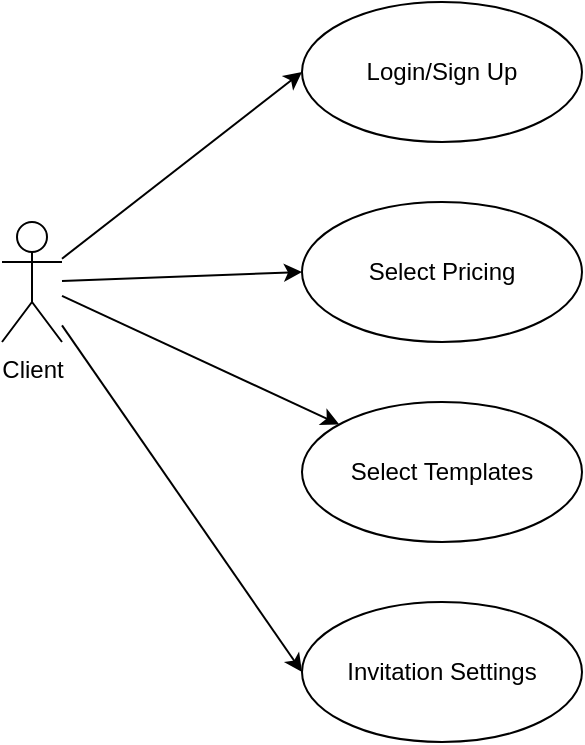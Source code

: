 <mxfile version="16.5.6" type="github">
  <diagram id="xxxegCwPHcOLt9VH7blq" name="Page-1">
    <mxGraphModel dx="1422" dy="754" grid="1" gridSize="10" guides="1" tooltips="1" connect="1" arrows="1" fold="1" page="1" pageScale="1" pageWidth="850" pageHeight="1100" math="0" shadow="0">
      <root>
        <mxCell id="0" />
        <mxCell id="1" parent="0" />
        <mxCell id="k5JvkhuF6OPTIhm1DXhz-4" style="edgeStyle=none;rounded=0;orthogonalLoop=1;jettySize=auto;html=1;" edge="1" parent="1" source="k5JvkhuF6OPTIhm1DXhz-1" target="k5JvkhuF6OPTIhm1DXhz-2">
          <mxGeometry relative="1" as="geometry" />
        </mxCell>
        <mxCell id="k5JvkhuF6OPTIhm1DXhz-6" style="edgeStyle=none;rounded=0;orthogonalLoop=1;jettySize=auto;html=1;entryX=0;entryY=0.5;entryDx=0;entryDy=0;" edge="1" parent="1" source="k5JvkhuF6OPTIhm1DXhz-1" target="k5JvkhuF6OPTIhm1DXhz-5">
          <mxGeometry relative="1" as="geometry" />
        </mxCell>
        <mxCell id="k5JvkhuF6OPTIhm1DXhz-8" style="edgeStyle=none;rounded=0;orthogonalLoop=1;jettySize=auto;html=1;entryX=0;entryY=0.5;entryDx=0;entryDy=0;" edge="1" parent="1" source="k5JvkhuF6OPTIhm1DXhz-1" target="k5JvkhuF6OPTIhm1DXhz-7">
          <mxGeometry relative="1" as="geometry" />
        </mxCell>
        <mxCell id="k5JvkhuF6OPTIhm1DXhz-10" style="edgeStyle=none;rounded=0;orthogonalLoop=1;jettySize=auto;html=1;entryX=0;entryY=0.5;entryDx=0;entryDy=0;" edge="1" parent="1" source="k5JvkhuF6OPTIhm1DXhz-1" target="k5JvkhuF6OPTIhm1DXhz-9">
          <mxGeometry relative="1" as="geometry" />
        </mxCell>
        <mxCell id="k5JvkhuF6OPTIhm1DXhz-1" value="Client&lt;br&gt;" style="shape=umlActor;verticalLabelPosition=bottom;verticalAlign=top;html=1;outlineConnect=0;" vertex="1" parent="1">
          <mxGeometry x="50" y="190" width="30" height="60" as="geometry" />
        </mxCell>
        <mxCell id="k5JvkhuF6OPTIhm1DXhz-2" value="Select Templates" style="ellipse;whiteSpace=wrap;html=1;" vertex="1" parent="1">
          <mxGeometry x="200" y="280" width="140" height="70" as="geometry" />
        </mxCell>
        <mxCell id="k5JvkhuF6OPTIhm1DXhz-5" value="Select Pricing" style="ellipse;whiteSpace=wrap;html=1;" vertex="1" parent="1">
          <mxGeometry x="200" y="180" width="140" height="70" as="geometry" />
        </mxCell>
        <mxCell id="k5JvkhuF6OPTIhm1DXhz-7" value="Login/Sign Up" style="ellipse;whiteSpace=wrap;html=1;" vertex="1" parent="1">
          <mxGeometry x="200" y="80" width="140" height="70" as="geometry" />
        </mxCell>
        <mxCell id="k5JvkhuF6OPTIhm1DXhz-9" value="Invitation Settings" style="ellipse;whiteSpace=wrap;html=1;" vertex="1" parent="1">
          <mxGeometry x="200" y="380" width="140" height="70" as="geometry" />
        </mxCell>
      </root>
    </mxGraphModel>
  </diagram>
</mxfile>

